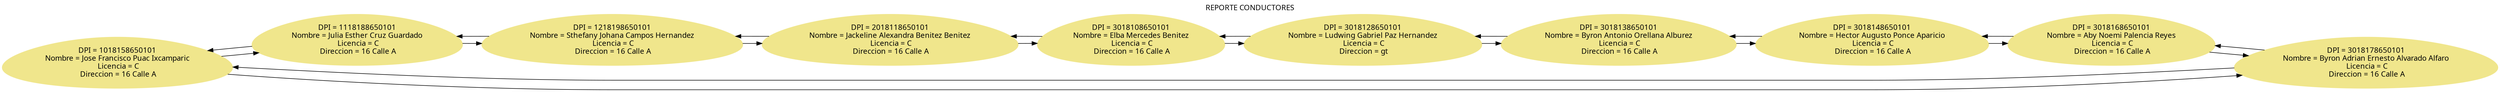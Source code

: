 digraph G {
 rankdir=LR; 
 node[shape = egg, style=filled, color = khaki, fontname = "Century Gothic"]; graph [fontname = "Century Gothic"];
labelloc = "t;"label = "REPORTE CONDUCTORES";
x1018158650101[dir=both label = "DPI = 1018158650101\nNombre = Jose Francisco Puac Ixcamparic\n Licencia = C\n Direccion = 16 Calle A"]x1018158650101-> x1118188650101
x1018158650101-> x3018178650101
x1118188650101[dir=both label = "DPI = 1118188650101\nNombre = Julia Esther Cruz Guardado\n Licencia = C\n Direccion = 16 Calle A"]x1118188650101-> x1218198650101
x1118188650101-> x1018158650101
x1218198650101[dir=both label = "DPI = 1218198650101\nNombre = Sthefany Johana Campos Hernandez\n Licencia = C\n Direccion = 16 Calle A"]x1218198650101-> x2018118650101
x1218198650101-> x1118188650101
x2018118650101[dir=both label = "DPI = 2018118650101\nNombre = Jackeline Alexandra Benitez Benitez\n Licencia = C\n Direccion = 16 Calle A"]x2018118650101-> x3018108650101
x2018118650101-> x1218198650101
x3018108650101[dir=both label = "DPI = 3018108650101\nNombre = Elba Mercedes Benitez\n Licencia = C\n Direccion = 16 Calle A"]x3018108650101-> x3018128650101
x3018108650101-> x2018118650101
x3018128650101[dir=both label = "DPI = 3018128650101\nNombre = Ludwing Gabriel Paz Hernandez\n Licencia = C\n Direccion = gt"]x3018128650101-> x3018138650101
x3018128650101-> x3018108650101
x3018138650101[dir=both label = "DPI = 3018138650101\nNombre = Byron Antonio Orellana Alburez\n Licencia = C\n Direccion = 16 Calle A"]x3018138650101-> x3018148650101
x3018138650101-> x3018128650101
x3018148650101[dir=both label = "DPI = 3018148650101\nNombre = Hector Augusto Ponce Aparicio\n Licencia = C\n Direccion = 16 Calle A"]x3018148650101-> x3018168650101
x3018148650101-> x3018138650101
x3018168650101[dir=both label = "DPI = 3018168650101\nNombre = Aby Noemi Palencia Reyes\n Licencia = C\n Direccion = 16 Calle A"]x3018168650101-> x3018178650101
x3018168650101-> x3018148650101
x3018178650101[dir=both label = "DPI = 3018178650101\nNombre = Byron Adrian Ernesto Alvarado Alfaro\n Licencia = C\n Direccion = 16 Calle A"]x3018178650101-> x1018158650101
x3018178650101-> x3018168650101

}
